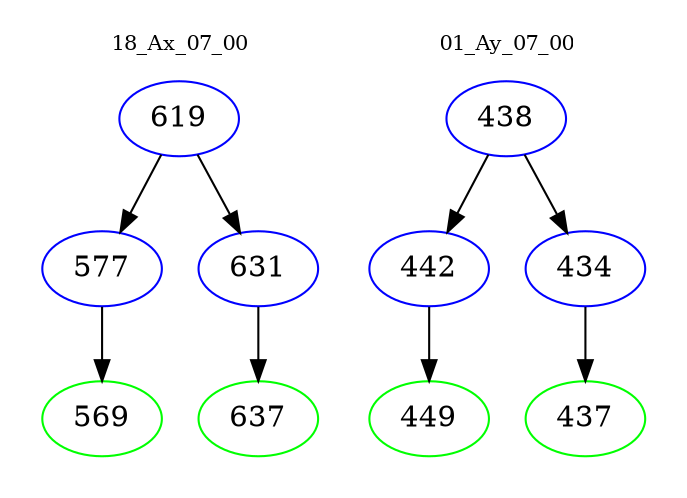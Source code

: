 digraph{
subgraph cluster_0 {
color = white
label = "18_Ax_07_00";
fontsize=10;
T0_619 [label="619", color="blue"]
T0_619 -> T0_577 [color="black"]
T0_577 [label="577", color="blue"]
T0_577 -> T0_569 [color="black"]
T0_569 [label="569", color="green"]
T0_619 -> T0_631 [color="black"]
T0_631 [label="631", color="blue"]
T0_631 -> T0_637 [color="black"]
T0_637 [label="637", color="green"]
}
subgraph cluster_1 {
color = white
label = "01_Ay_07_00";
fontsize=10;
T1_438 [label="438", color="blue"]
T1_438 -> T1_442 [color="black"]
T1_442 [label="442", color="blue"]
T1_442 -> T1_449 [color="black"]
T1_449 [label="449", color="green"]
T1_438 -> T1_434 [color="black"]
T1_434 [label="434", color="blue"]
T1_434 -> T1_437 [color="black"]
T1_437 [label="437", color="green"]
}
}
